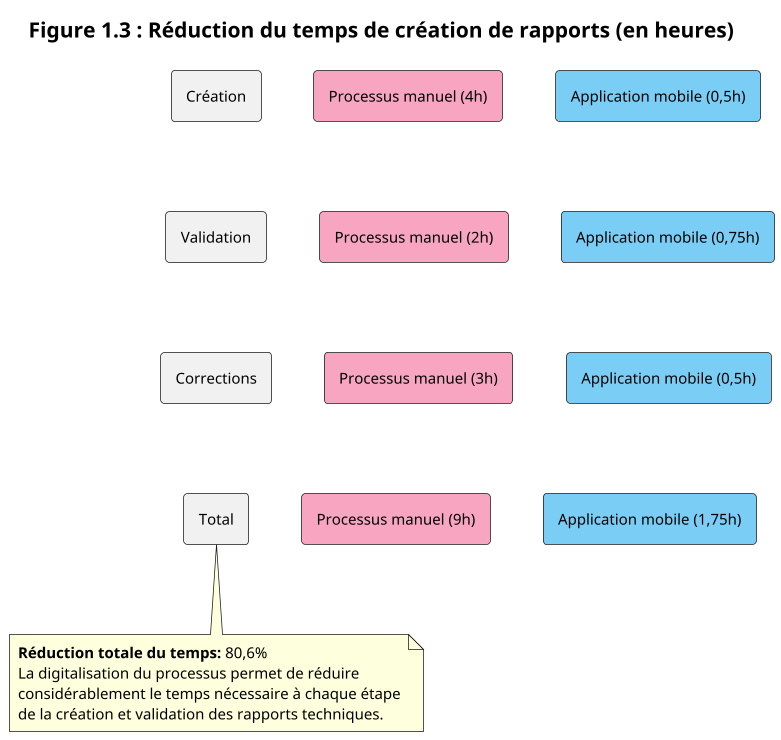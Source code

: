 @startuml "Time Savings"
skinparam backgroundColor white
skinparam defaultFontName Arial
skinparam defaultFontSize 10

title "Figure 1.3 : Réduction du temps de création de rapports (en heures)"

' Create a simple horizontal bar chart
scale 1.5

' Define the bars for each category
rectangle "Processus manuel (4h)" as MC #f8a5c2
rectangle "Application mobile (0,5h)" as DC #7acdf4

rectangle "Processus manuel (2h)" as MV #f8a5c2
rectangle "Application mobile (0,75h)" as DV #7acdf4

rectangle "Processus manuel (3h)" as MCR #f8a5c2
rectangle "Application mobile (0,5h)" as DCR #7acdf4

rectangle "Processus manuel (9h)" as MT #f8a5c2
rectangle "Application mobile (1,75h)" as DT #7acdf4

' Define the labels
rectangle "Création" as C
rectangle "Validation" as V
rectangle "Corrections" as CR
rectangle "Total" as T

' Position everything
C -[hidden]d-> V
V -[hidden]d-> CR
CR -[hidden]d-> T

C -[hidden]r-> MC
V -[hidden]r-> MV
CR -[hidden]r-> MCR
T -[hidden]r-> MT

MC -[hidden]r-> DC
MV -[hidden]r-> DV
MCR -[hidden]r-> DCR
MT -[hidden]r-> DT

note bottom
  <b>Réduction totale du temps:</b> 80,6%
  La digitalisation du processus permet de réduire
  considérablement le temps nécessaire à chaque étape
  de la création et validation des rapports techniques.
end note

@enduml